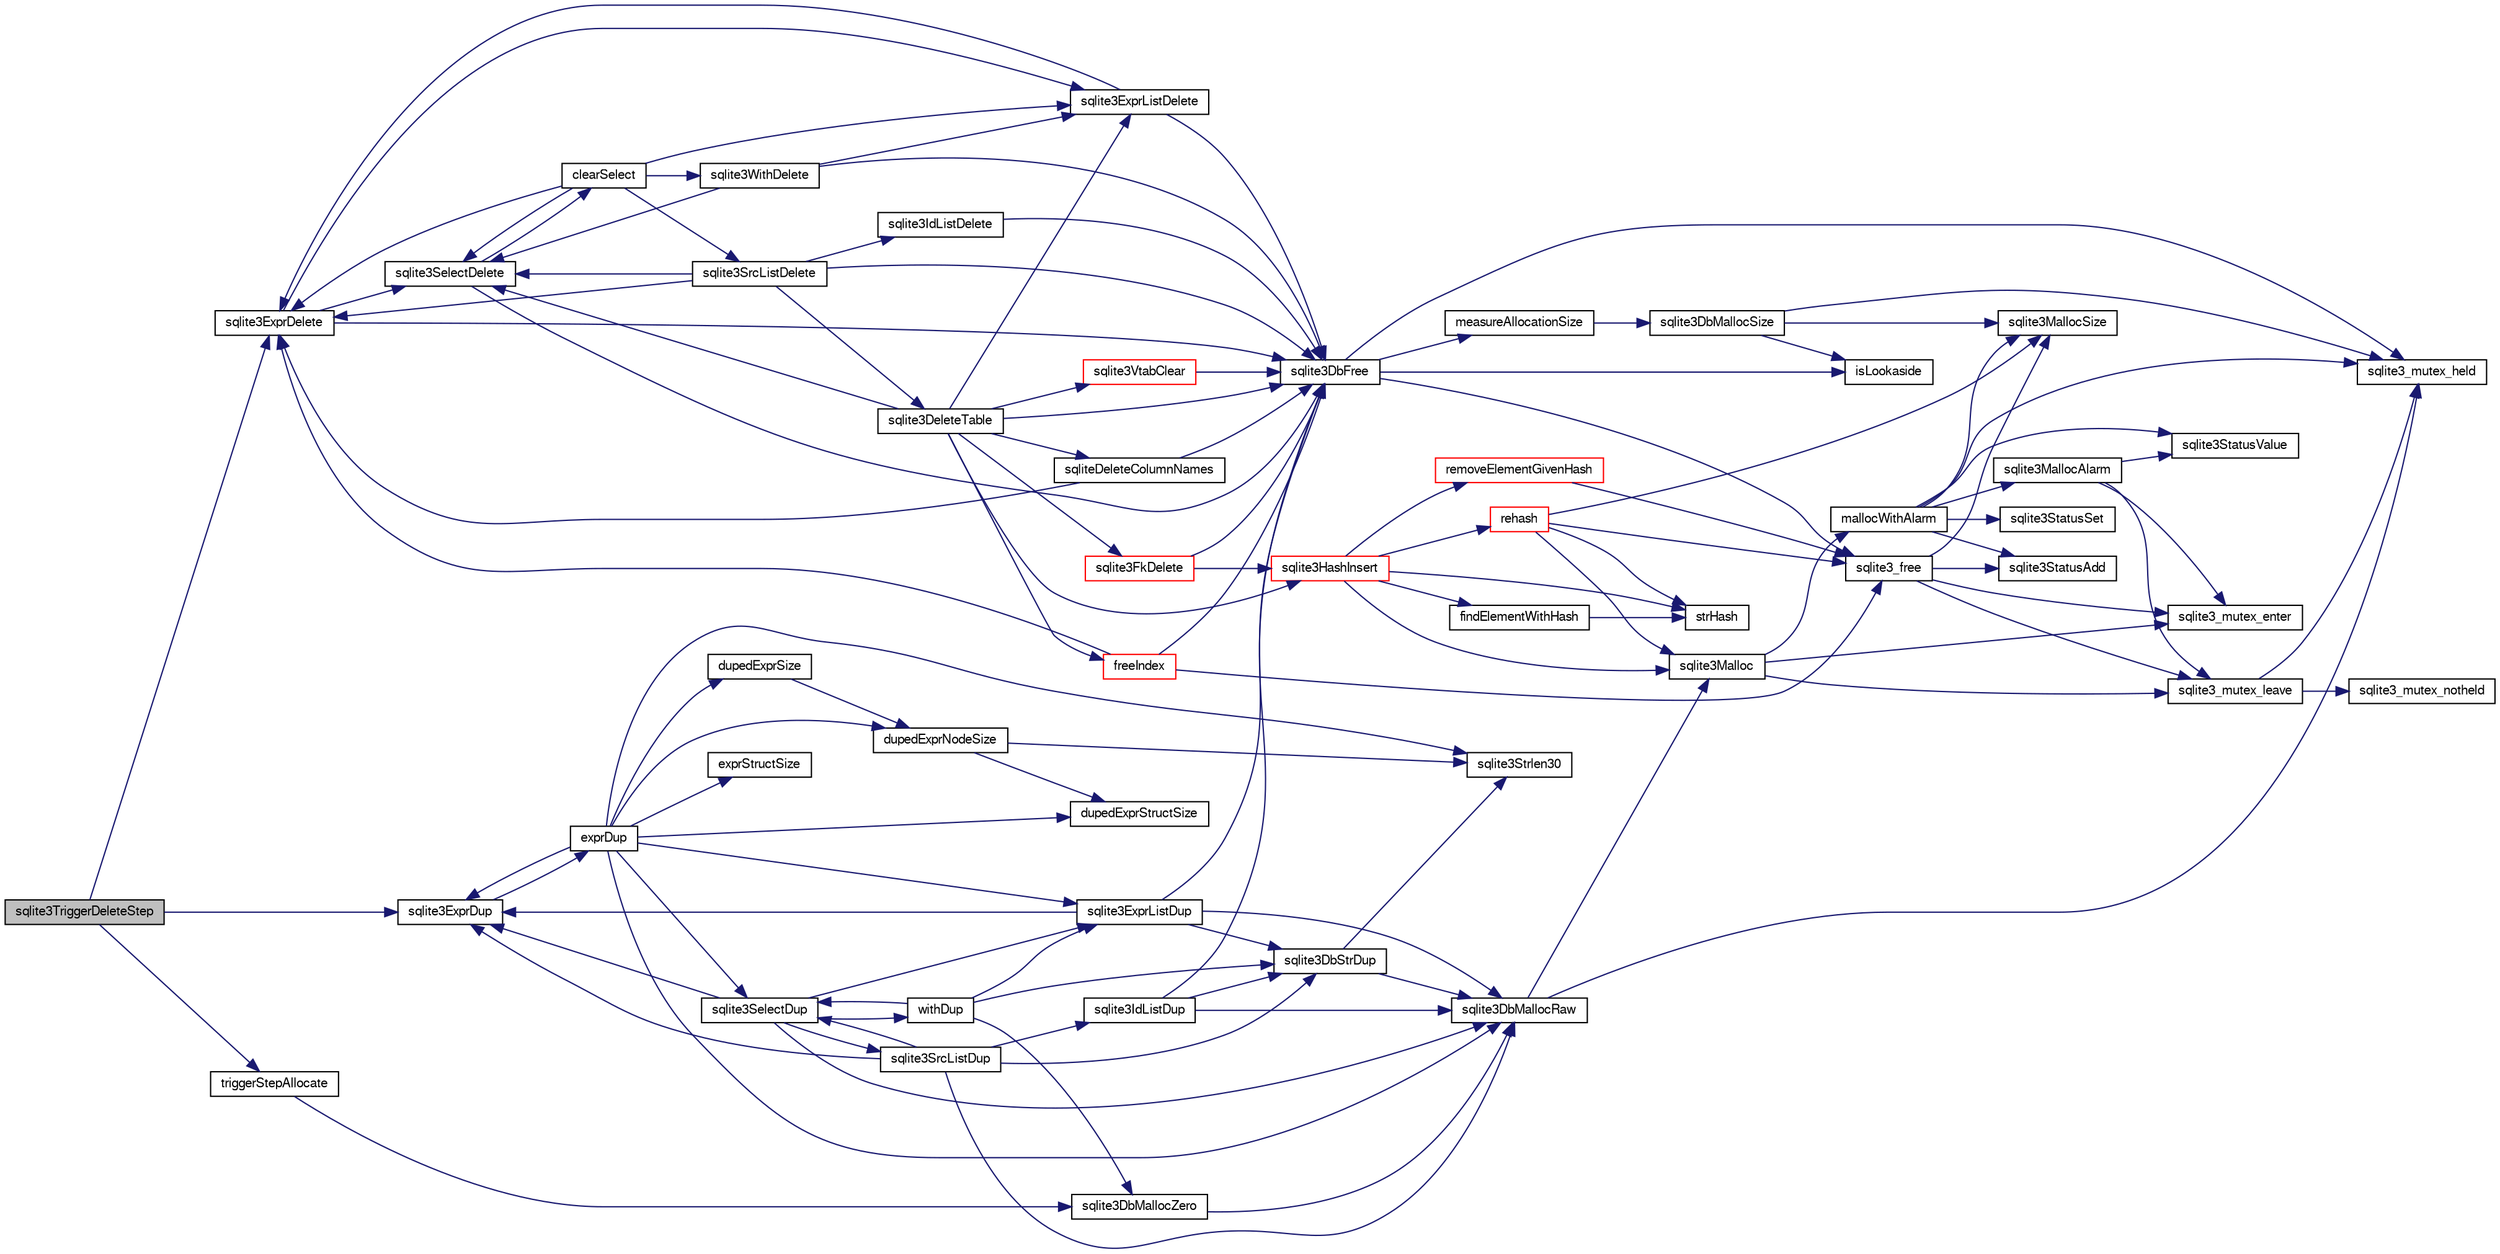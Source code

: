 digraph "sqlite3TriggerDeleteStep"
{
  edge [fontname="FreeSans",fontsize="10",labelfontname="FreeSans",labelfontsize="10"];
  node [fontname="FreeSans",fontsize="10",shape=record];
  rankdir="LR";
  Node724461 [label="sqlite3TriggerDeleteStep",height=0.2,width=0.4,color="black", fillcolor="grey75", style="filled", fontcolor="black"];
  Node724461 -> Node724462 [color="midnightblue",fontsize="10",style="solid",fontname="FreeSans"];
  Node724462 [label="triggerStepAllocate",height=0.2,width=0.4,color="black", fillcolor="white", style="filled",URL="$sqlite3_8c.html#abfa19225fd2dae5865f8713555687a40"];
  Node724462 -> Node724463 [color="midnightblue",fontsize="10",style="solid",fontname="FreeSans"];
  Node724463 [label="sqlite3DbMallocZero",height=0.2,width=0.4,color="black", fillcolor="white", style="filled",URL="$sqlite3_8c.html#a49cfebac9d6067a03442c92af73f33e4"];
  Node724463 -> Node724464 [color="midnightblue",fontsize="10",style="solid",fontname="FreeSans"];
  Node724464 [label="sqlite3DbMallocRaw",height=0.2,width=0.4,color="black", fillcolor="white", style="filled",URL="$sqlite3_8c.html#abbe8be0cf7175e11ddc3e2218fad924e"];
  Node724464 -> Node724465 [color="midnightblue",fontsize="10",style="solid",fontname="FreeSans"];
  Node724465 [label="sqlite3_mutex_held",height=0.2,width=0.4,color="black", fillcolor="white", style="filled",URL="$sqlite3_8c.html#acf77da68932b6bc163c5e68547ecc3e7"];
  Node724464 -> Node724466 [color="midnightblue",fontsize="10",style="solid",fontname="FreeSans"];
  Node724466 [label="sqlite3Malloc",height=0.2,width=0.4,color="black", fillcolor="white", style="filled",URL="$sqlite3_8c.html#a361a2eaa846b1885f123abe46f5d8b2b"];
  Node724466 -> Node724467 [color="midnightblue",fontsize="10",style="solid",fontname="FreeSans"];
  Node724467 [label="sqlite3_mutex_enter",height=0.2,width=0.4,color="black", fillcolor="white", style="filled",URL="$sqlite3_8c.html#a1c12cde690bd89f104de5cbad12a6bf5"];
  Node724466 -> Node724468 [color="midnightblue",fontsize="10",style="solid",fontname="FreeSans"];
  Node724468 [label="mallocWithAlarm",height=0.2,width=0.4,color="black", fillcolor="white", style="filled",URL="$sqlite3_8c.html#ab070d5cf8e48ec8a6a43cf025d48598b"];
  Node724468 -> Node724465 [color="midnightblue",fontsize="10",style="solid",fontname="FreeSans"];
  Node724468 -> Node724469 [color="midnightblue",fontsize="10",style="solid",fontname="FreeSans"];
  Node724469 [label="sqlite3StatusSet",height=0.2,width=0.4,color="black", fillcolor="white", style="filled",URL="$sqlite3_8c.html#afec7586c01fcb5ea17dc9d7725a589d9"];
  Node724468 -> Node724470 [color="midnightblue",fontsize="10",style="solid",fontname="FreeSans"];
  Node724470 [label="sqlite3StatusValue",height=0.2,width=0.4,color="black", fillcolor="white", style="filled",URL="$sqlite3_8c.html#a30b8ac296c6e200c1fa57708d52c6ef6"];
  Node724468 -> Node724471 [color="midnightblue",fontsize="10",style="solid",fontname="FreeSans"];
  Node724471 [label="sqlite3MallocAlarm",height=0.2,width=0.4,color="black", fillcolor="white", style="filled",URL="$sqlite3_8c.html#ada66988e8471d1198f3219c062377508"];
  Node724471 -> Node724470 [color="midnightblue",fontsize="10",style="solid",fontname="FreeSans"];
  Node724471 -> Node724472 [color="midnightblue",fontsize="10",style="solid",fontname="FreeSans"];
  Node724472 [label="sqlite3_mutex_leave",height=0.2,width=0.4,color="black", fillcolor="white", style="filled",URL="$sqlite3_8c.html#a5838d235601dbd3c1fa993555c6bcc93"];
  Node724472 -> Node724465 [color="midnightblue",fontsize="10",style="solid",fontname="FreeSans"];
  Node724472 -> Node724473 [color="midnightblue",fontsize="10",style="solid",fontname="FreeSans"];
  Node724473 [label="sqlite3_mutex_notheld",height=0.2,width=0.4,color="black", fillcolor="white", style="filled",URL="$sqlite3_8c.html#a83967c837c1c000d3b5adcfaa688f5dc"];
  Node724471 -> Node724467 [color="midnightblue",fontsize="10",style="solid",fontname="FreeSans"];
  Node724468 -> Node724474 [color="midnightblue",fontsize="10",style="solid",fontname="FreeSans"];
  Node724474 [label="sqlite3MallocSize",height=0.2,width=0.4,color="black", fillcolor="white", style="filled",URL="$sqlite3_8c.html#acf5d2a5f35270bafb050bd2def576955"];
  Node724468 -> Node724475 [color="midnightblue",fontsize="10",style="solid",fontname="FreeSans"];
  Node724475 [label="sqlite3StatusAdd",height=0.2,width=0.4,color="black", fillcolor="white", style="filled",URL="$sqlite3_8c.html#afa029f93586aeab4cc85360905dae9cd"];
  Node724466 -> Node724472 [color="midnightblue",fontsize="10",style="solid",fontname="FreeSans"];
  Node724461 -> Node724476 [color="midnightblue",fontsize="10",style="solid",fontname="FreeSans"];
  Node724476 [label="sqlite3ExprDup",height=0.2,width=0.4,color="black", fillcolor="white", style="filled",URL="$sqlite3_8c.html#a509095508224c9f99698d86205234209"];
  Node724476 -> Node724477 [color="midnightblue",fontsize="10",style="solid",fontname="FreeSans"];
  Node724477 [label="exprDup",height=0.2,width=0.4,color="black", fillcolor="white", style="filled",URL="$sqlite3_8c.html#a89f473c64253ae0a76749f543466a05a"];
  Node724477 -> Node724464 [color="midnightblue",fontsize="10",style="solid",fontname="FreeSans"];
  Node724477 -> Node724478 [color="midnightblue",fontsize="10",style="solid",fontname="FreeSans"];
  Node724478 [label="dupedExprSize",height=0.2,width=0.4,color="black", fillcolor="white", style="filled",URL="$sqlite3_8c.html#a9c79c04ad08e45cf19c143c6de3b634c"];
  Node724478 -> Node724479 [color="midnightblue",fontsize="10",style="solid",fontname="FreeSans"];
  Node724479 [label="dupedExprNodeSize",height=0.2,width=0.4,color="black", fillcolor="white", style="filled",URL="$sqlite3_8c.html#ad2b8ec81910e74d2a6a73250a7d82801"];
  Node724479 -> Node724480 [color="midnightblue",fontsize="10",style="solid",fontname="FreeSans"];
  Node724480 [label="dupedExprStructSize",height=0.2,width=0.4,color="black", fillcolor="white", style="filled",URL="$sqlite3_8c.html#ac6b4cf7bb7f9249aa2e5d311fe2e4998"];
  Node724479 -> Node724481 [color="midnightblue",fontsize="10",style="solid",fontname="FreeSans"];
  Node724481 [label="sqlite3Strlen30",height=0.2,width=0.4,color="black", fillcolor="white", style="filled",URL="$sqlite3_8c.html#a3dcd80ba41f1a308193dee74857b62a7"];
  Node724477 -> Node724480 [color="midnightblue",fontsize="10",style="solid",fontname="FreeSans"];
  Node724477 -> Node724481 [color="midnightblue",fontsize="10",style="solid",fontname="FreeSans"];
  Node724477 -> Node724482 [color="midnightblue",fontsize="10",style="solid",fontname="FreeSans"];
  Node724482 [label="exprStructSize",height=0.2,width=0.4,color="black", fillcolor="white", style="filled",URL="$sqlite3_8c.html#a8fe8a668c35e1c51cb67ab0e991f484e"];
  Node724477 -> Node724483 [color="midnightblue",fontsize="10",style="solid",fontname="FreeSans"];
  Node724483 [label="sqlite3SelectDup",height=0.2,width=0.4,color="black", fillcolor="white", style="filled",URL="$sqlite3_8c.html#af8a7f75590dced000c27784d90b57b87"];
  Node724483 -> Node724464 [color="midnightblue",fontsize="10",style="solid",fontname="FreeSans"];
  Node724483 -> Node724484 [color="midnightblue",fontsize="10",style="solid",fontname="FreeSans"];
  Node724484 [label="sqlite3ExprListDup",height=0.2,width=0.4,color="black", fillcolor="white", style="filled",URL="$sqlite3_8c.html#abfb0903f2fc516fcceec37b3489d528c"];
  Node724484 -> Node724464 [color="midnightblue",fontsize="10",style="solid",fontname="FreeSans"];
  Node724484 -> Node724485 [color="midnightblue",fontsize="10",style="solid",fontname="FreeSans"];
  Node724485 [label="sqlite3DbFree",height=0.2,width=0.4,color="black", fillcolor="white", style="filled",URL="$sqlite3_8c.html#ac70ab821a6607b4a1b909582dc37a069"];
  Node724485 -> Node724465 [color="midnightblue",fontsize="10",style="solid",fontname="FreeSans"];
  Node724485 -> Node724486 [color="midnightblue",fontsize="10",style="solid",fontname="FreeSans"];
  Node724486 [label="measureAllocationSize",height=0.2,width=0.4,color="black", fillcolor="white", style="filled",URL="$sqlite3_8c.html#a45731e644a22fdb756e2b6337224217a"];
  Node724486 -> Node724487 [color="midnightblue",fontsize="10",style="solid",fontname="FreeSans"];
  Node724487 [label="sqlite3DbMallocSize",height=0.2,width=0.4,color="black", fillcolor="white", style="filled",URL="$sqlite3_8c.html#aa397e5a8a03495203a0767abf0a71f86"];
  Node724487 -> Node724474 [color="midnightblue",fontsize="10",style="solid",fontname="FreeSans"];
  Node724487 -> Node724465 [color="midnightblue",fontsize="10",style="solid",fontname="FreeSans"];
  Node724487 -> Node724488 [color="midnightblue",fontsize="10",style="solid",fontname="FreeSans"];
  Node724488 [label="isLookaside",height=0.2,width=0.4,color="black", fillcolor="white", style="filled",URL="$sqlite3_8c.html#a770fa05ff9717b75e16f4d968a77b897"];
  Node724485 -> Node724488 [color="midnightblue",fontsize="10",style="solid",fontname="FreeSans"];
  Node724485 -> Node724489 [color="midnightblue",fontsize="10",style="solid",fontname="FreeSans"];
  Node724489 [label="sqlite3_free",height=0.2,width=0.4,color="black", fillcolor="white", style="filled",URL="$sqlite3_8c.html#a6552349e36a8a691af5487999ab09519"];
  Node724489 -> Node724467 [color="midnightblue",fontsize="10",style="solid",fontname="FreeSans"];
  Node724489 -> Node724475 [color="midnightblue",fontsize="10",style="solid",fontname="FreeSans"];
  Node724489 -> Node724474 [color="midnightblue",fontsize="10",style="solid",fontname="FreeSans"];
  Node724489 -> Node724472 [color="midnightblue",fontsize="10",style="solid",fontname="FreeSans"];
  Node724484 -> Node724476 [color="midnightblue",fontsize="10",style="solid",fontname="FreeSans"];
  Node724484 -> Node724490 [color="midnightblue",fontsize="10",style="solid",fontname="FreeSans"];
  Node724490 [label="sqlite3DbStrDup",height=0.2,width=0.4,color="black", fillcolor="white", style="filled",URL="$sqlite3_8c.html#a0ec4772ee6de7316ecd1e6cabb1beeef"];
  Node724490 -> Node724481 [color="midnightblue",fontsize="10",style="solid",fontname="FreeSans"];
  Node724490 -> Node724464 [color="midnightblue",fontsize="10",style="solid",fontname="FreeSans"];
  Node724483 -> Node724491 [color="midnightblue",fontsize="10",style="solid",fontname="FreeSans"];
  Node724491 [label="sqlite3SrcListDup",height=0.2,width=0.4,color="black", fillcolor="white", style="filled",URL="$sqlite3_8c.html#a915ece76ebeede6852f63a447753ef9f"];
  Node724491 -> Node724464 [color="midnightblue",fontsize="10",style="solid",fontname="FreeSans"];
  Node724491 -> Node724490 [color="midnightblue",fontsize="10",style="solid",fontname="FreeSans"];
  Node724491 -> Node724483 [color="midnightblue",fontsize="10",style="solid",fontname="FreeSans"];
  Node724491 -> Node724476 [color="midnightblue",fontsize="10",style="solid",fontname="FreeSans"];
  Node724491 -> Node724492 [color="midnightblue",fontsize="10",style="solid",fontname="FreeSans"];
  Node724492 [label="sqlite3IdListDup",height=0.2,width=0.4,color="black", fillcolor="white", style="filled",URL="$sqlite3_8c.html#ac93854367d6e355c60ac6f40f3fe69a1"];
  Node724492 -> Node724464 [color="midnightblue",fontsize="10",style="solid",fontname="FreeSans"];
  Node724492 -> Node724485 [color="midnightblue",fontsize="10",style="solid",fontname="FreeSans"];
  Node724492 -> Node724490 [color="midnightblue",fontsize="10",style="solid",fontname="FreeSans"];
  Node724483 -> Node724476 [color="midnightblue",fontsize="10",style="solid",fontname="FreeSans"];
  Node724483 -> Node724493 [color="midnightblue",fontsize="10",style="solid",fontname="FreeSans"];
  Node724493 [label="withDup",height=0.2,width=0.4,color="black", fillcolor="white", style="filled",URL="$sqlite3_8c.html#a3f4d4194e35fd64b629b1533c50ffd7a"];
  Node724493 -> Node724463 [color="midnightblue",fontsize="10",style="solid",fontname="FreeSans"];
  Node724493 -> Node724483 [color="midnightblue",fontsize="10",style="solid",fontname="FreeSans"];
  Node724493 -> Node724484 [color="midnightblue",fontsize="10",style="solid",fontname="FreeSans"];
  Node724493 -> Node724490 [color="midnightblue",fontsize="10",style="solid",fontname="FreeSans"];
  Node724477 -> Node724484 [color="midnightblue",fontsize="10",style="solid",fontname="FreeSans"];
  Node724477 -> Node724479 [color="midnightblue",fontsize="10",style="solid",fontname="FreeSans"];
  Node724477 -> Node724476 [color="midnightblue",fontsize="10",style="solid",fontname="FreeSans"];
  Node724461 -> Node724494 [color="midnightblue",fontsize="10",style="solid",fontname="FreeSans"];
  Node724494 [label="sqlite3ExprDelete",height=0.2,width=0.4,color="black", fillcolor="white", style="filled",URL="$sqlite3_8c.html#ae4e21ab5918e0428fbaa9e615dceb309"];
  Node724494 -> Node724485 [color="midnightblue",fontsize="10",style="solid",fontname="FreeSans"];
  Node724494 -> Node724495 [color="midnightblue",fontsize="10",style="solid",fontname="FreeSans"];
  Node724495 [label="sqlite3SelectDelete",height=0.2,width=0.4,color="black", fillcolor="white", style="filled",URL="$sqlite3_8c.html#a0f56959f0acac85496744f0d068854a0"];
  Node724495 -> Node724496 [color="midnightblue",fontsize="10",style="solid",fontname="FreeSans"];
  Node724496 [label="clearSelect",height=0.2,width=0.4,color="black", fillcolor="white", style="filled",URL="$sqlite3_8c.html#ac083bac4f2f02c26aa02fc24ca8c2dd9"];
  Node724496 -> Node724497 [color="midnightblue",fontsize="10",style="solid",fontname="FreeSans"];
  Node724497 [label="sqlite3ExprListDelete",height=0.2,width=0.4,color="black", fillcolor="white", style="filled",URL="$sqlite3_8c.html#ae9cd46eac81e86a04ed8c09b99fc3c10"];
  Node724497 -> Node724494 [color="midnightblue",fontsize="10",style="solid",fontname="FreeSans"];
  Node724497 -> Node724485 [color="midnightblue",fontsize="10",style="solid",fontname="FreeSans"];
  Node724496 -> Node724498 [color="midnightblue",fontsize="10",style="solid",fontname="FreeSans"];
  Node724498 [label="sqlite3SrcListDelete",height=0.2,width=0.4,color="black", fillcolor="white", style="filled",URL="$sqlite3_8c.html#acc250a3e5e7fd8889a16a9f28e3e7312"];
  Node724498 -> Node724485 [color="midnightblue",fontsize="10",style="solid",fontname="FreeSans"];
  Node724498 -> Node724499 [color="midnightblue",fontsize="10",style="solid",fontname="FreeSans"];
  Node724499 [label="sqlite3DeleteTable",height=0.2,width=0.4,color="black", fillcolor="white", style="filled",URL="$sqlite3_8c.html#a7fd3d507375a381a3807f92735318973"];
  Node724499 -> Node724500 [color="midnightblue",fontsize="10",style="solid",fontname="FreeSans"];
  Node724500 [label="sqlite3HashInsert",height=0.2,width=0.4,color="red", fillcolor="white", style="filled",URL="$sqlite3_8c.html#aebbc6c13b3c139d5f3463938f441da3d"];
  Node724500 -> Node724501 [color="midnightblue",fontsize="10",style="solid",fontname="FreeSans"];
  Node724501 [label="findElementWithHash",height=0.2,width=0.4,color="black", fillcolor="white", style="filled",URL="$sqlite3_8c.html#a75c0f574fa5d51702434c6e980d57d7f"];
  Node724501 -> Node724502 [color="midnightblue",fontsize="10",style="solid",fontname="FreeSans"];
  Node724502 [label="strHash",height=0.2,width=0.4,color="black", fillcolor="white", style="filled",URL="$sqlite3_8c.html#ad7193605dadc27cf291d54e15bdd011d"];
  Node724500 -> Node724503 [color="midnightblue",fontsize="10",style="solid",fontname="FreeSans"];
  Node724503 [label="removeElementGivenHash",height=0.2,width=0.4,color="red", fillcolor="white", style="filled",URL="$sqlite3_8c.html#a97ff4ac3846af0f8caf5426adfa2808a"];
  Node724503 -> Node724489 [color="midnightblue",fontsize="10",style="solid",fontname="FreeSans"];
  Node724500 -> Node724466 [color="midnightblue",fontsize="10",style="solid",fontname="FreeSans"];
  Node724500 -> Node724505 [color="midnightblue",fontsize="10",style="solid",fontname="FreeSans"];
  Node724505 [label="rehash",height=0.2,width=0.4,color="red", fillcolor="white", style="filled",URL="$sqlite3_8c.html#a4851529638f6c7af16239ee6e2dcc628"];
  Node724505 -> Node724466 [color="midnightblue",fontsize="10",style="solid",fontname="FreeSans"];
  Node724505 -> Node724489 [color="midnightblue",fontsize="10",style="solid",fontname="FreeSans"];
  Node724505 -> Node724474 [color="midnightblue",fontsize="10",style="solid",fontname="FreeSans"];
  Node724505 -> Node724502 [color="midnightblue",fontsize="10",style="solid",fontname="FreeSans"];
  Node724500 -> Node724502 [color="midnightblue",fontsize="10",style="solid",fontname="FreeSans"];
  Node724499 -> Node724770 [color="midnightblue",fontsize="10",style="solid",fontname="FreeSans"];
  Node724770 [label="freeIndex",height=0.2,width=0.4,color="red", fillcolor="white", style="filled",URL="$sqlite3_8c.html#a00907c99c18d5bcb9d0b38c077146c31"];
  Node724770 -> Node724494 [color="midnightblue",fontsize="10",style="solid",fontname="FreeSans"];
  Node724770 -> Node724485 [color="midnightblue",fontsize="10",style="solid",fontname="FreeSans"];
  Node724770 -> Node724489 [color="midnightblue",fontsize="10",style="solid",fontname="FreeSans"];
  Node724499 -> Node725424 [color="midnightblue",fontsize="10",style="solid",fontname="FreeSans"];
  Node725424 [label="sqlite3FkDelete",height=0.2,width=0.4,color="red", fillcolor="white", style="filled",URL="$sqlite3_8c.html#a59a33da6c4e11d3f99b15eafdc01f013"];
  Node725424 -> Node724500 [color="midnightblue",fontsize="10",style="solid",fontname="FreeSans"];
  Node725424 -> Node724485 [color="midnightblue",fontsize="10",style="solid",fontname="FreeSans"];
  Node724499 -> Node725426 [color="midnightblue",fontsize="10",style="solid",fontname="FreeSans"];
  Node725426 [label="sqliteDeleteColumnNames",height=0.2,width=0.4,color="black", fillcolor="white", style="filled",URL="$sqlite3_8c.html#a30fd46bd85a745b908f382e5dd74c38a"];
  Node725426 -> Node724485 [color="midnightblue",fontsize="10",style="solid",fontname="FreeSans"];
  Node725426 -> Node724494 [color="midnightblue",fontsize="10",style="solid",fontname="FreeSans"];
  Node724499 -> Node724485 [color="midnightblue",fontsize="10",style="solid",fontname="FreeSans"];
  Node724499 -> Node724495 [color="midnightblue",fontsize="10",style="solid",fontname="FreeSans"];
  Node724499 -> Node724497 [color="midnightblue",fontsize="10",style="solid",fontname="FreeSans"];
  Node724499 -> Node725427 [color="midnightblue",fontsize="10",style="solid",fontname="FreeSans"];
  Node725427 [label="sqlite3VtabClear",height=0.2,width=0.4,color="red", fillcolor="white", style="filled",URL="$sqlite3_8c.html#a0690ffd2d2e58bd4ed1ce4f1e35c1ef1"];
  Node725427 -> Node724485 [color="midnightblue",fontsize="10",style="solid",fontname="FreeSans"];
  Node724498 -> Node724495 [color="midnightblue",fontsize="10",style="solid",fontname="FreeSans"];
  Node724498 -> Node724494 [color="midnightblue",fontsize="10",style="solid",fontname="FreeSans"];
  Node724498 -> Node724805 [color="midnightblue",fontsize="10",style="solid",fontname="FreeSans"];
  Node724805 [label="sqlite3IdListDelete",height=0.2,width=0.4,color="black", fillcolor="white", style="filled",URL="$sqlite3_8c.html#a38bea53ea789e86289ca600ff6010f73"];
  Node724805 -> Node724485 [color="midnightblue",fontsize="10",style="solid",fontname="FreeSans"];
  Node724496 -> Node724494 [color="midnightblue",fontsize="10",style="solid",fontname="FreeSans"];
  Node724496 -> Node724495 [color="midnightblue",fontsize="10",style="solid",fontname="FreeSans"];
  Node724496 -> Node724804 [color="midnightblue",fontsize="10",style="solid",fontname="FreeSans"];
  Node724804 [label="sqlite3WithDelete",height=0.2,width=0.4,color="black", fillcolor="white", style="filled",URL="$sqlite3_8c.html#a17d9ea3de76b5d740b422ea9b4fe3abb"];
  Node724804 -> Node724497 [color="midnightblue",fontsize="10",style="solid",fontname="FreeSans"];
  Node724804 -> Node724495 [color="midnightblue",fontsize="10",style="solid",fontname="FreeSans"];
  Node724804 -> Node724485 [color="midnightblue",fontsize="10",style="solid",fontname="FreeSans"];
  Node724495 -> Node724485 [color="midnightblue",fontsize="10",style="solid",fontname="FreeSans"];
  Node724494 -> Node724497 [color="midnightblue",fontsize="10",style="solid",fontname="FreeSans"];
}

